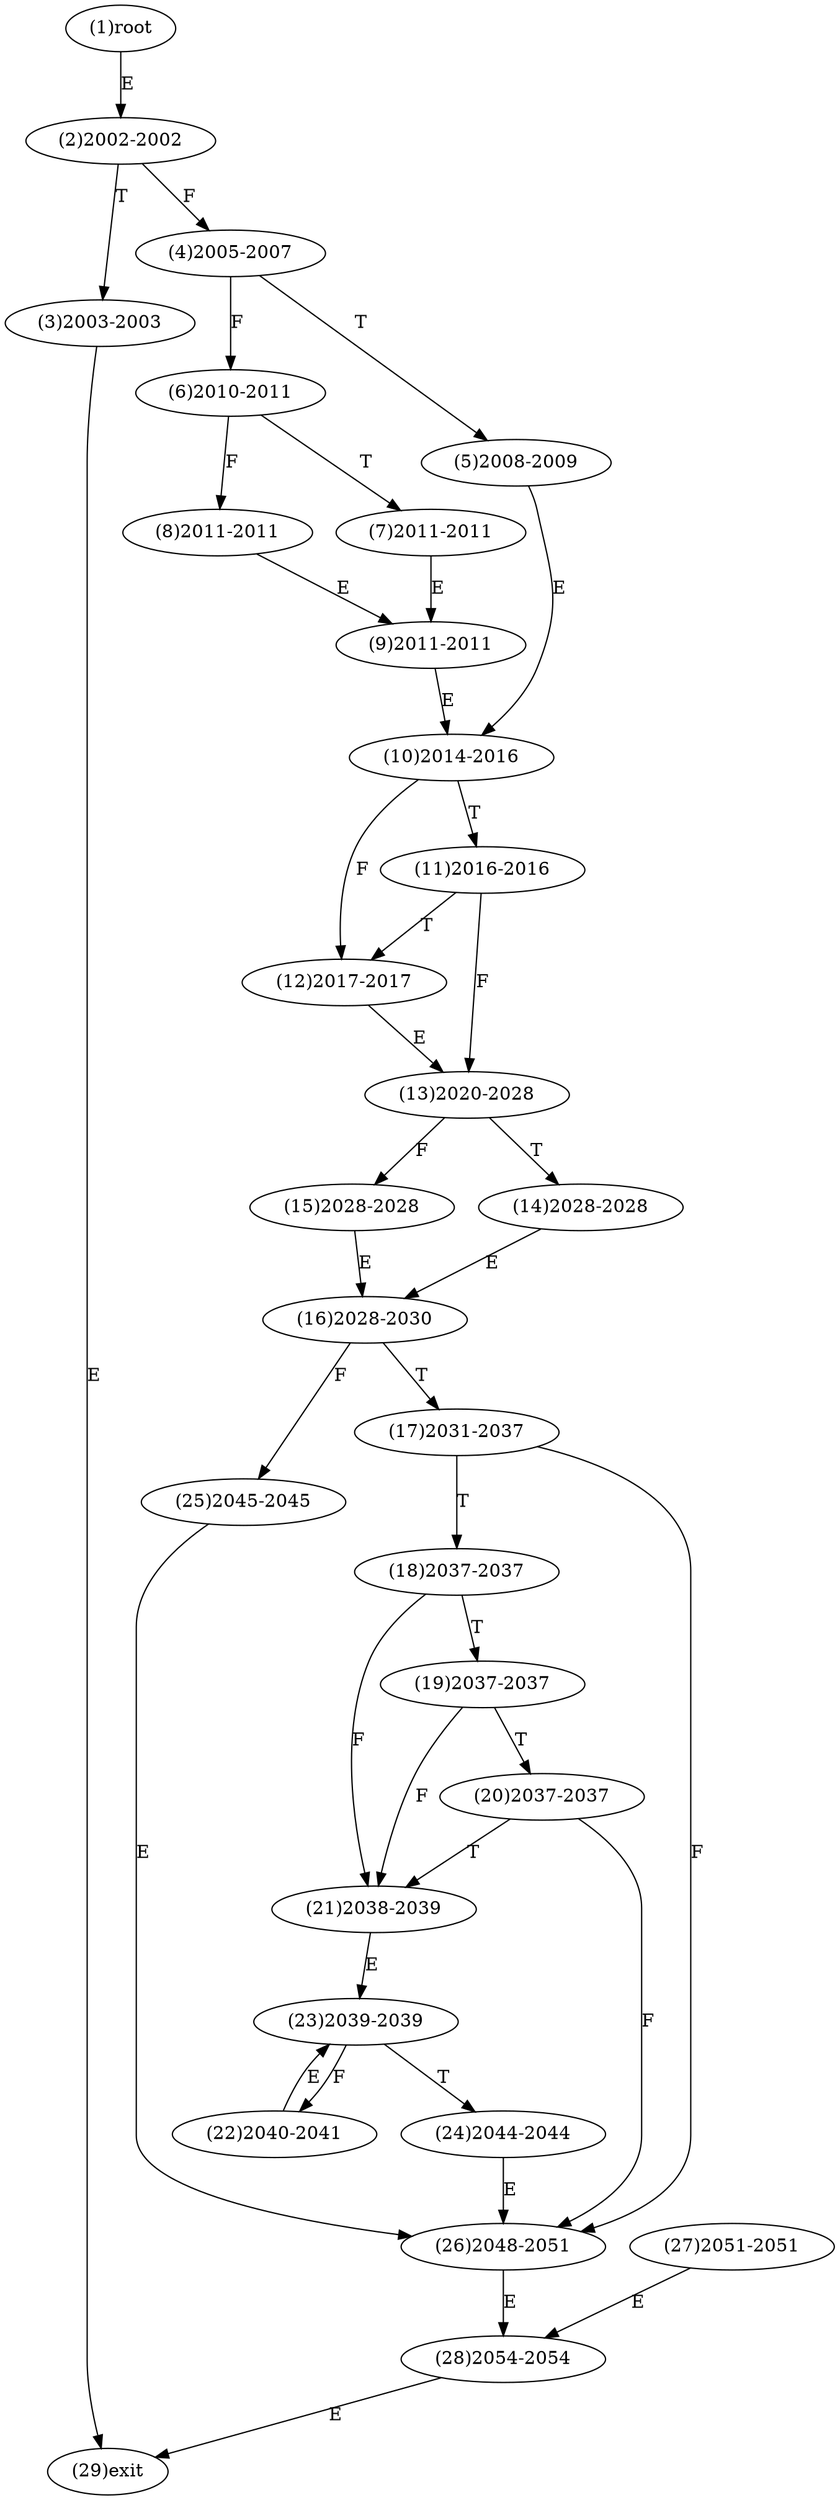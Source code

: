 digraph "" { 
1[ label="(1)root"];
2[ label="(2)2002-2002"];
3[ label="(3)2003-2003"];
4[ label="(4)2005-2007"];
5[ label="(5)2008-2009"];
6[ label="(6)2010-2011"];
7[ label="(7)2011-2011"];
8[ label="(8)2011-2011"];
9[ label="(9)2011-2011"];
10[ label="(10)2014-2016"];
11[ label="(11)2016-2016"];
12[ label="(12)2017-2017"];
13[ label="(13)2020-2028"];
14[ label="(14)2028-2028"];
15[ label="(15)2028-2028"];
17[ label="(17)2031-2037"];
16[ label="(16)2028-2030"];
19[ label="(19)2037-2037"];
18[ label="(18)2037-2037"];
21[ label="(21)2038-2039"];
20[ label="(20)2037-2037"];
23[ label="(23)2039-2039"];
22[ label="(22)2040-2041"];
25[ label="(25)2045-2045"];
24[ label="(24)2044-2044"];
27[ label="(27)2051-2051"];
26[ label="(26)2048-2051"];
29[ label="(29)exit"];
28[ label="(28)2054-2054"];
1->2[ label="E"];
2->4[ label="F"];
2->3[ label="T"];
3->29[ label="E"];
4->6[ label="F"];
4->5[ label="T"];
5->10[ label="E"];
6->8[ label="F"];
6->7[ label="T"];
7->9[ label="E"];
8->9[ label="E"];
9->10[ label="E"];
10->12[ label="F"];
10->11[ label="T"];
11->13[ label="F"];
11->12[ label="T"];
12->13[ label="E"];
13->15[ label="F"];
13->14[ label="T"];
14->16[ label="E"];
15->16[ label="E"];
16->25[ label="F"];
16->17[ label="T"];
17->26[ label="F"];
17->18[ label="T"];
18->21[ label="F"];
18->19[ label="T"];
19->21[ label="F"];
19->20[ label="T"];
20->26[ label="F"];
20->21[ label="T"];
21->23[ label="E"];
22->23[ label="E"];
23->22[ label="F"];
23->24[ label="T"];
24->26[ label="E"];
25->26[ label="E"];
26->28[ label="E"];
27->28[ label="E"];
28->29[ label="E"];
}